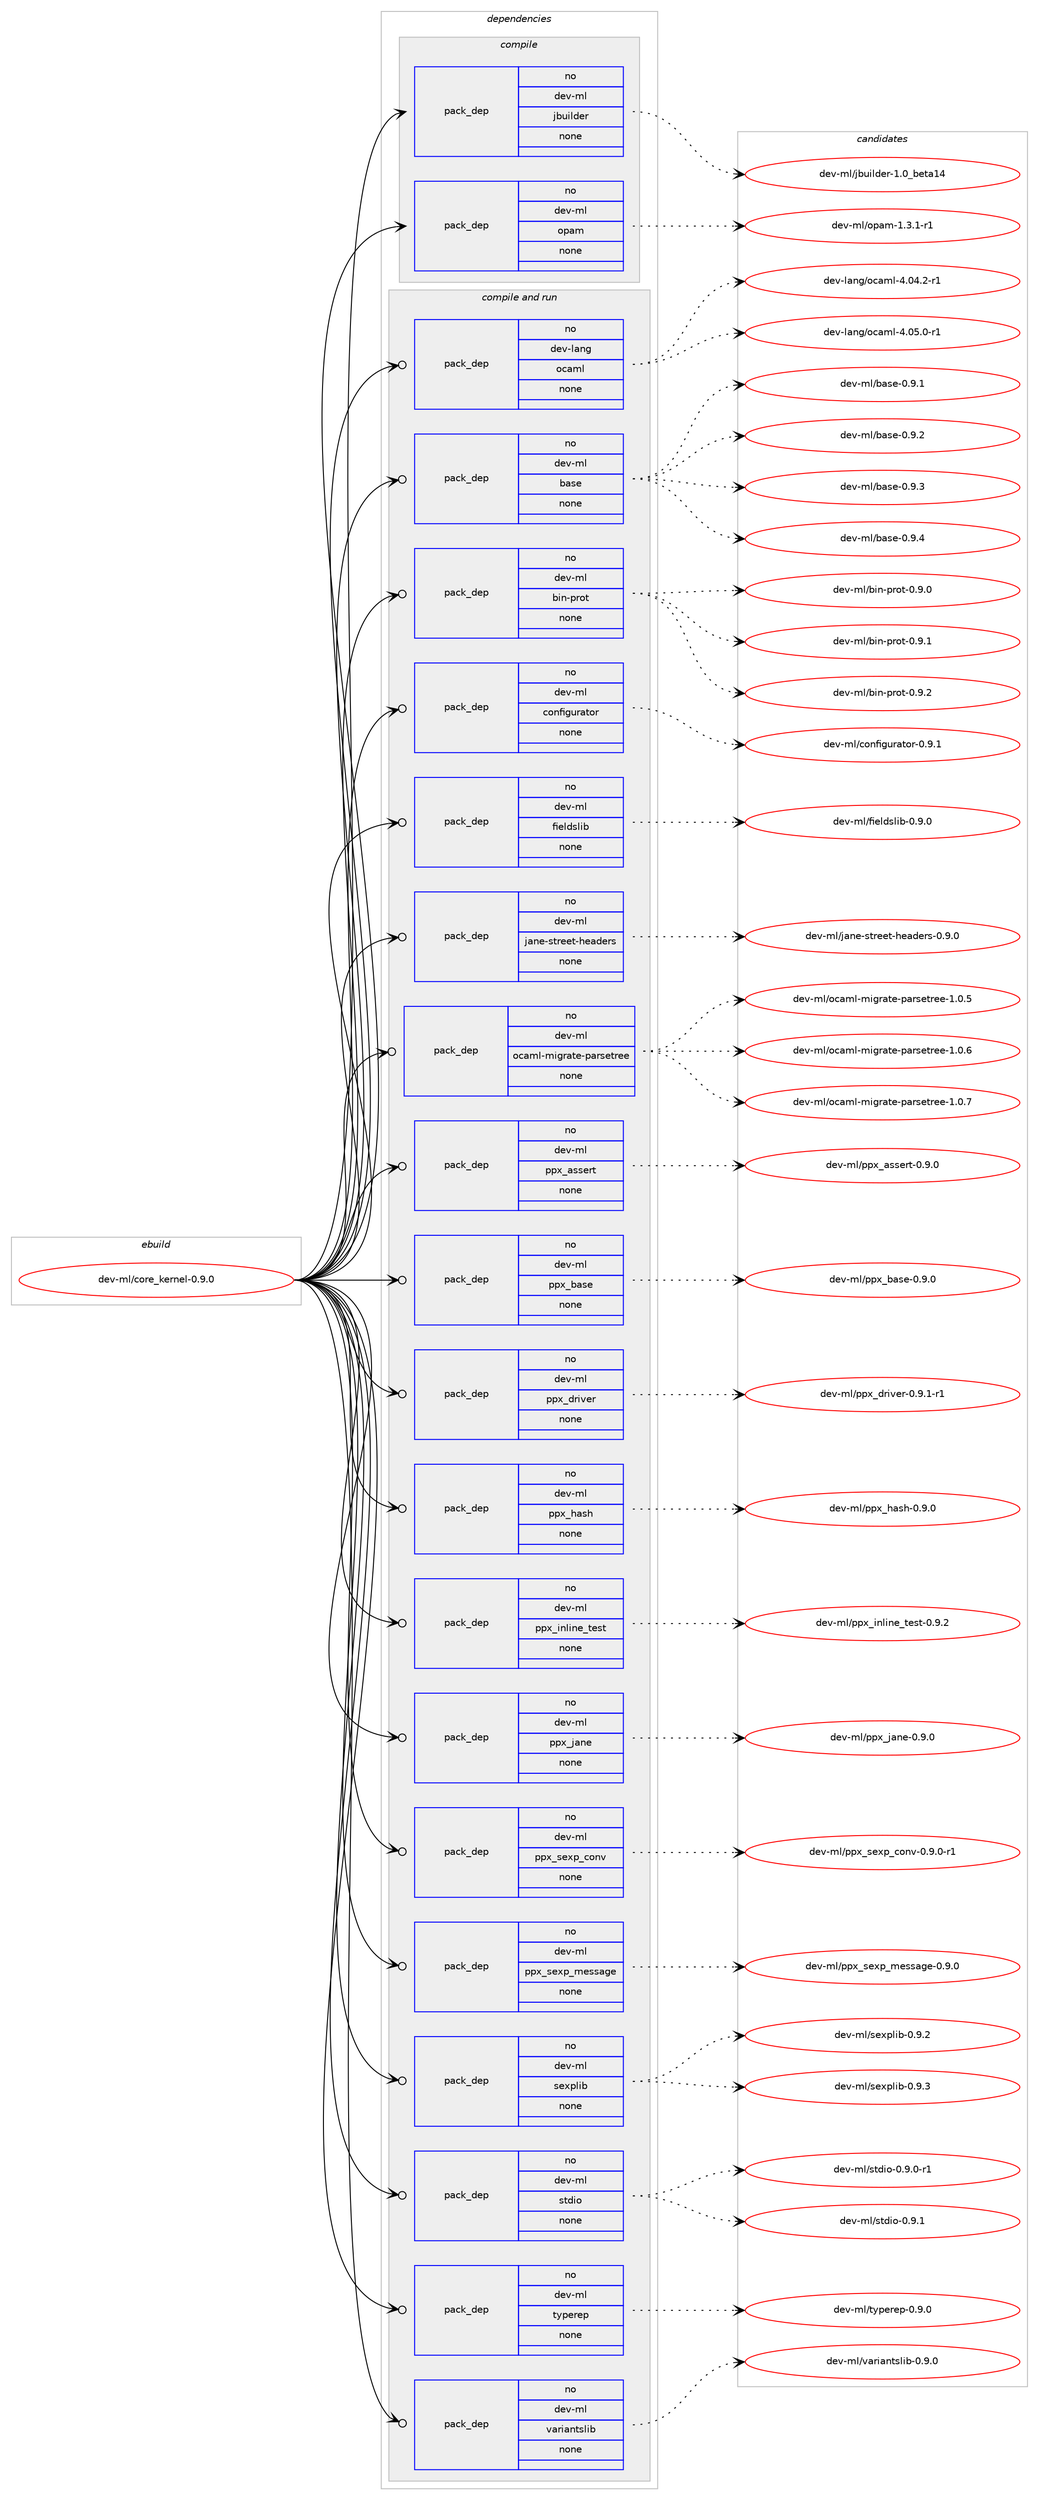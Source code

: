 digraph prolog {

# *************
# Graph options
# *************

newrank=true;
concentrate=true;
compound=true;
graph [rankdir=LR,fontname=Helvetica,fontsize=10,ranksep=1.5];#, ranksep=2.5, nodesep=0.2];
edge  [arrowhead=vee];
node  [fontname=Helvetica,fontsize=10];

# **********
# The ebuild
# **********

subgraph cluster_leftcol {
color=gray;
rank=same;
label=<<i>ebuild</i>>;
id [label="dev-ml/core_kernel-0.9.0", color=red, width=4, href="../dev-ml/core_kernel-0.9.0.svg"];
}

# ****************
# The dependencies
# ****************

subgraph cluster_midcol {
color=gray;
label=<<i>dependencies</i>>;
subgraph cluster_compile {
fillcolor="#eeeeee";
style=filled;
label=<<i>compile</i>>;
subgraph pack983891 {
dependency1374380 [label=<<TABLE BORDER="0" CELLBORDER="1" CELLSPACING="0" CELLPADDING="4" WIDTH="220"><TR><TD ROWSPAN="6" CELLPADDING="30">pack_dep</TD></TR><TR><TD WIDTH="110">no</TD></TR><TR><TD>dev-ml</TD></TR><TR><TD>jbuilder</TD></TR><TR><TD>none</TD></TR><TR><TD></TD></TR></TABLE>>, shape=none, color=blue];
}
id:e -> dependency1374380:w [weight=20,style="solid",arrowhead="vee"];
subgraph pack983892 {
dependency1374381 [label=<<TABLE BORDER="0" CELLBORDER="1" CELLSPACING="0" CELLPADDING="4" WIDTH="220"><TR><TD ROWSPAN="6" CELLPADDING="30">pack_dep</TD></TR><TR><TD WIDTH="110">no</TD></TR><TR><TD>dev-ml</TD></TR><TR><TD>opam</TD></TR><TR><TD>none</TD></TR><TR><TD></TD></TR></TABLE>>, shape=none, color=blue];
}
id:e -> dependency1374381:w [weight=20,style="solid",arrowhead="vee"];
}
subgraph cluster_compileandrun {
fillcolor="#eeeeee";
style=filled;
label=<<i>compile and run</i>>;
subgraph pack983893 {
dependency1374382 [label=<<TABLE BORDER="0" CELLBORDER="1" CELLSPACING="0" CELLPADDING="4" WIDTH="220"><TR><TD ROWSPAN="6" CELLPADDING="30">pack_dep</TD></TR><TR><TD WIDTH="110">no</TD></TR><TR><TD>dev-lang</TD></TR><TR><TD>ocaml</TD></TR><TR><TD>none</TD></TR><TR><TD></TD></TR></TABLE>>, shape=none, color=blue];
}
id:e -> dependency1374382:w [weight=20,style="solid",arrowhead="odotvee"];
subgraph pack983894 {
dependency1374383 [label=<<TABLE BORDER="0" CELLBORDER="1" CELLSPACING="0" CELLPADDING="4" WIDTH="220"><TR><TD ROWSPAN="6" CELLPADDING="30">pack_dep</TD></TR><TR><TD WIDTH="110">no</TD></TR><TR><TD>dev-ml</TD></TR><TR><TD>base</TD></TR><TR><TD>none</TD></TR><TR><TD></TD></TR></TABLE>>, shape=none, color=blue];
}
id:e -> dependency1374383:w [weight=20,style="solid",arrowhead="odotvee"];
subgraph pack983895 {
dependency1374384 [label=<<TABLE BORDER="0" CELLBORDER="1" CELLSPACING="0" CELLPADDING="4" WIDTH="220"><TR><TD ROWSPAN="6" CELLPADDING="30">pack_dep</TD></TR><TR><TD WIDTH="110">no</TD></TR><TR><TD>dev-ml</TD></TR><TR><TD>bin-prot</TD></TR><TR><TD>none</TD></TR><TR><TD></TD></TR></TABLE>>, shape=none, color=blue];
}
id:e -> dependency1374384:w [weight=20,style="solid",arrowhead="odotvee"];
subgraph pack983896 {
dependency1374385 [label=<<TABLE BORDER="0" CELLBORDER="1" CELLSPACING="0" CELLPADDING="4" WIDTH="220"><TR><TD ROWSPAN="6" CELLPADDING="30">pack_dep</TD></TR><TR><TD WIDTH="110">no</TD></TR><TR><TD>dev-ml</TD></TR><TR><TD>configurator</TD></TR><TR><TD>none</TD></TR><TR><TD></TD></TR></TABLE>>, shape=none, color=blue];
}
id:e -> dependency1374385:w [weight=20,style="solid",arrowhead="odotvee"];
subgraph pack983897 {
dependency1374386 [label=<<TABLE BORDER="0" CELLBORDER="1" CELLSPACING="0" CELLPADDING="4" WIDTH="220"><TR><TD ROWSPAN="6" CELLPADDING="30">pack_dep</TD></TR><TR><TD WIDTH="110">no</TD></TR><TR><TD>dev-ml</TD></TR><TR><TD>fieldslib</TD></TR><TR><TD>none</TD></TR><TR><TD></TD></TR></TABLE>>, shape=none, color=blue];
}
id:e -> dependency1374386:w [weight=20,style="solid",arrowhead="odotvee"];
subgraph pack983898 {
dependency1374387 [label=<<TABLE BORDER="0" CELLBORDER="1" CELLSPACING="0" CELLPADDING="4" WIDTH="220"><TR><TD ROWSPAN="6" CELLPADDING="30">pack_dep</TD></TR><TR><TD WIDTH="110">no</TD></TR><TR><TD>dev-ml</TD></TR><TR><TD>jane-street-headers</TD></TR><TR><TD>none</TD></TR><TR><TD></TD></TR></TABLE>>, shape=none, color=blue];
}
id:e -> dependency1374387:w [weight=20,style="solid",arrowhead="odotvee"];
subgraph pack983899 {
dependency1374388 [label=<<TABLE BORDER="0" CELLBORDER="1" CELLSPACING="0" CELLPADDING="4" WIDTH="220"><TR><TD ROWSPAN="6" CELLPADDING="30">pack_dep</TD></TR><TR><TD WIDTH="110">no</TD></TR><TR><TD>dev-ml</TD></TR><TR><TD>ocaml-migrate-parsetree</TD></TR><TR><TD>none</TD></TR><TR><TD></TD></TR></TABLE>>, shape=none, color=blue];
}
id:e -> dependency1374388:w [weight=20,style="solid",arrowhead="odotvee"];
subgraph pack983900 {
dependency1374389 [label=<<TABLE BORDER="0" CELLBORDER="1" CELLSPACING="0" CELLPADDING="4" WIDTH="220"><TR><TD ROWSPAN="6" CELLPADDING="30">pack_dep</TD></TR><TR><TD WIDTH="110">no</TD></TR><TR><TD>dev-ml</TD></TR><TR><TD>ppx_assert</TD></TR><TR><TD>none</TD></TR><TR><TD></TD></TR></TABLE>>, shape=none, color=blue];
}
id:e -> dependency1374389:w [weight=20,style="solid",arrowhead="odotvee"];
subgraph pack983901 {
dependency1374390 [label=<<TABLE BORDER="0" CELLBORDER="1" CELLSPACING="0" CELLPADDING="4" WIDTH="220"><TR><TD ROWSPAN="6" CELLPADDING="30">pack_dep</TD></TR><TR><TD WIDTH="110">no</TD></TR><TR><TD>dev-ml</TD></TR><TR><TD>ppx_base</TD></TR><TR><TD>none</TD></TR><TR><TD></TD></TR></TABLE>>, shape=none, color=blue];
}
id:e -> dependency1374390:w [weight=20,style="solid",arrowhead="odotvee"];
subgraph pack983902 {
dependency1374391 [label=<<TABLE BORDER="0" CELLBORDER="1" CELLSPACING="0" CELLPADDING="4" WIDTH="220"><TR><TD ROWSPAN="6" CELLPADDING="30">pack_dep</TD></TR><TR><TD WIDTH="110">no</TD></TR><TR><TD>dev-ml</TD></TR><TR><TD>ppx_driver</TD></TR><TR><TD>none</TD></TR><TR><TD></TD></TR></TABLE>>, shape=none, color=blue];
}
id:e -> dependency1374391:w [weight=20,style="solid",arrowhead="odotvee"];
subgraph pack983903 {
dependency1374392 [label=<<TABLE BORDER="0" CELLBORDER="1" CELLSPACING="0" CELLPADDING="4" WIDTH="220"><TR><TD ROWSPAN="6" CELLPADDING="30">pack_dep</TD></TR><TR><TD WIDTH="110">no</TD></TR><TR><TD>dev-ml</TD></TR><TR><TD>ppx_hash</TD></TR><TR><TD>none</TD></TR><TR><TD></TD></TR></TABLE>>, shape=none, color=blue];
}
id:e -> dependency1374392:w [weight=20,style="solid",arrowhead="odotvee"];
subgraph pack983904 {
dependency1374393 [label=<<TABLE BORDER="0" CELLBORDER="1" CELLSPACING="0" CELLPADDING="4" WIDTH="220"><TR><TD ROWSPAN="6" CELLPADDING="30">pack_dep</TD></TR><TR><TD WIDTH="110">no</TD></TR><TR><TD>dev-ml</TD></TR><TR><TD>ppx_inline_test</TD></TR><TR><TD>none</TD></TR><TR><TD></TD></TR></TABLE>>, shape=none, color=blue];
}
id:e -> dependency1374393:w [weight=20,style="solid",arrowhead="odotvee"];
subgraph pack983905 {
dependency1374394 [label=<<TABLE BORDER="0" CELLBORDER="1" CELLSPACING="0" CELLPADDING="4" WIDTH="220"><TR><TD ROWSPAN="6" CELLPADDING="30">pack_dep</TD></TR><TR><TD WIDTH="110">no</TD></TR><TR><TD>dev-ml</TD></TR><TR><TD>ppx_jane</TD></TR><TR><TD>none</TD></TR><TR><TD></TD></TR></TABLE>>, shape=none, color=blue];
}
id:e -> dependency1374394:w [weight=20,style="solid",arrowhead="odotvee"];
subgraph pack983906 {
dependency1374395 [label=<<TABLE BORDER="0" CELLBORDER="1" CELLSPACING="0" CELLPADDING="4" WIDTH="220"><TR><TD ROWSPAN="6" CELLPADDING="30">pack_dep</TD></TR><TR><TD WIDTH="110">no</TD></TR><TR><TD>dev-ml</TD></TR><TR><TD>ppx_sexp_conv</TD></TR><TR><TD>none</TD></TR><TR><TD></TD></TR></TABLE>>, shape=none, color=blue];
}
id:e -> dependency1374395:w [weight=20,style="solid",arrowhead="odotvee"];
subgraph pack983907 {
dependency1374396 [label=<<TABLE BORDER="0" CELLBORDER="1" CELLSPACING="0" CELLPADDING="4" WIDTH="220"><TR><TD ROWSPAN="6" CELLPADDING="30">pack_dep</TD></TR><TR><TD WIDTH="110">no</TD></TR><TR><TD>dev-ml</TD></TR><TR><TD>ppx_sexp_message</TD></TR><TR><TD>none</TD></TR><TR><TD></TD></TR></TABLE>>, shape=none, color=blue];
}
id:e -> dependency1374396:w [weight=20,style="solid",arrowhead="odotvee"];
subgraph pack983908 {
dependency1374397 [label=<<TABLE BORDER="0" CELLBORDER="1" CELLSPACING="0" CELLPADDING="4" WIDTH="220"><TR><TD ROWSPAN="6" CELLPADDING="30">pack_dep</TD></TR><TR><TD WIDTH="110">no</TD></TR><TR><TD>dev-ml</TD></TR><TR><TD>sexplib</TD></TR><TR><TD>none</TD></TR><TR><TD></TD></TR></TABLE>>, shape=none, color=blue];
}
id:e -> dependency1374397:w [weight=20,style="solid",arrowhead="odotvee"];
subgraph pack983909 {
dependency1374398 [label=<<TABLE BORDER="0" CELLBORDER="1" CELLSPACING="0" CELLPADDING="4" WIDTH="220"><TR><TD ROWSPAN="6" CELLPADDING="30">pack_dep</TD></TR><TR><TD WIDTH="110">no</TD></TR><TR><TD>dev-ml</TD></TR><TR><TD>stdio</TD></TR><TR><TD>none</TD></TR><TR><TD></TD></TR></TABLE>>, shape=none, color=blue];
}
id:e -> dependency1374398:w [weight=20,style="solid",arrowhead="odotvee"];
subgraph pack983910 {
dependency1374399 [label=<<TABLE BORDER="0" CELLBORDER="1" CELLSPACING="0" CELLPADDING="4" WIDTH="220"><TR><TD ROWSPAN="6" CELLPADDING="30">pack_dep</TD></TR><TR><TD WIDTH="110">no</TD></TR><TR><TD>dev-ml</TD></TR><TR><TD>typerep</TD></TR><TR><TD>none</TD></TR><TR><TD></TD></TR></TABLE>>, shape=none, color=blue];
}
id:e -> dependency1374399:w [weight=20,style="solid",arrowhead="odotvee"];
subgraph pack983911 {
dependency1374400 [label=<<TABLE BORDER="0" CELLBORDER="1" CELLSPACING="0" CELLPADDING="4" WIDTH="220"><TR><TD ROWSPAN="6" CELLPADDING="30">pack_dep</TD></TR><TR><TD WIDTH="110">no</TD></TR><TR><TD>dev-ml</TD></TR><TR><TD>variantslib</TD></TR><TR><TD>none</TD></TR><TR><TD></TD></TR></TABLE>>, shape=none, color=blue];
}
id:e -> dependency1374400:w [weight=20,style="solid",arrowhead="odotvee"];
}
subgraph cluster_run {
fillcolor="#eeeeee";
style=filled;
label=<<i>run</i>>;
}
}

# **************
# The candidates
# **************

subgraph cluster_choices {
rank=same;
color=gray;
label=<<i>candidates</i>>;

subgraph choice983891 {
color=black;
nodesep=1;
choice100101118451091084710698117105108100101114454946489598101116974952 [label="dev-ml/jbuilder-1.0_beta14", color=red, width=4,href="../dev-ml/jbuilder-1.0_beta14.svg"];
dependency1374380:e -> choice100101118451091084710698117105108100101114454946489598101116974952:w [style=dotted,weight="100"];
}
subgraph choice983892 {
color=black;
nodesep=1;
choice1001011184510910847111112971094549465146494511449 [label="dev-ml/opam-1.3.1-r1", color=red, width=4,href="../dev-ml/opam-1.3.1-r1.svg"];
dependency1374381:e -> choice1001011184510910847111112971094549465146494511449:w [style=dotted,weight="100"];
}
subgraph choice983893 {
color=black;
nodesep=1;
choice1001011184510897110103471119997109108455246485246504511449 [label="dev-lang/ocaml-4.04.2-r1", color=red, width=4,href="../dev-lang/ocaml-4.04.2-r1.svg"];
choice1001011184510897110103471119997109108455246485346484511449 [label="dev-lang/ocaml-4.05.0-r1", color=red, width=4,href="../dev-lang/ocaml-4.05.0-r1.svg"];
dependency1374382:e -> choice1001011184510897110103471119997109108455246485246504511449:w [style=dotted,weight="100"];
dependency1374382:e -> choice1001011184510897110103471119997109108455246485346484511449:w [style=dotted,weight="100"];
}
subgraph choice983894 {
color=black;
nodesep=1;
choice10010111845109108479897115101454846574649 [label="dev-ml/base-0.9.1", color=red, width=4,href="../dev-ml/base-0.9.1.svg"];
choice10010111845109108479897115101454846574650 [label="dev-ml/base-0.9.2", color=red, width=4,href="../dev-ml/base-0.9.2.svg"];
choice10010111845109108479897115101454846574651 [label="dev-ml/base-0.9.3", color=red, width=4,href="../dev-ml/base-0.9.3.svg"];
choice10010111845109108479897115101454846574652 [label="dev-ml/base-0.9.4", color=red, width=4,href="../dev-ml/base-0.9.4.svg"];
dependency1374383:e -> choice10010111845109108479897115101454846574649:w [style=dotted,weight="100"];
dependency1374383:e -> choice10010111845109108479897115101454846574650:w [style=dotted,weight="100"];
dependency1374383:e -> choice10010111845109108479897115101454846574651:w [style=dotted,weight="100"];
dependency1374383:e -> choice10010111845109108479897115101454846574652:w [style=dotted,weight="100"];
}
subgraph choice983895 {
color=black;
nodesep=1;
choice10010111845109108479810511045112114111116454846574648 [label="dev-ml/bin-prot-0.9.0", color=red, width=4,href="../dev-ml/bin-prot-0.9.0.svg"];
choice10010111845109108479810511045112114111116454846574649 [label="dev-ml/bin-prot-0.9.1", color=red, width=4,href="../dev-ml/bin-prot-0.9.1.svg"];
choice10010111845109108479810511045112114111116454846574650 [label="dev-ml/bin-prot-0.9.2", color=red, width=4,href="../dev-ml/bin-prot-0.9.2.svg"];
dependency1374384:e -> choice10010111845109108479810511045112114111116454846574648:w [style=dotted,weight="100"];
dependency1374384:e -> choice10010111845109108479810511045112114111116454846574649:w [style=dotted,weight="100"];
dependency1374384:e -> choice10010111845109108479810511045112114111116454846574650:w [style=dotted,weight="100"];
}
subgraph choice983896 {
color=black;
nodesep=1;
choice10010111845109108479911111010210510311711497116111114454846574649 [label="dev-ml/configurator-0.9.1", color=red, width=4,href="../dev-ml/configurator-0.9.1.svg"];
dependency1374385:e -> choice10010111845109108479911111010210510311711497116111114454846574649:w [style=dotted,weight="100"];
}
subgraph choice983897 {
color=black;
nodesep=1;
choice100101118451091084710210510110810011510810598454846574648 [label="dev-ml/fieldslib-0.9.0", color=red, width=4,href="../dev-ml/fieldslib-0.9.0.svg"];
dependency1374386:e -> choice100101118451091084710210510110810011510810598454846574648:w [style=dotted,weight="100"];
}
subgraph choice983898 {
color=black;
nodesep=1;
choice100101118451091084710697110101451151161141011011164510410197100101114115454846574648 [label="dev-ml/jane-street-headers-0.9.0", color=red, width=4,href="../dev-ml/jane-street-headers-0.9.0.svg"];
dependency1374387:e -> choice100101118451091084710697110101451151161141011011164510410197100101114115454846574648:w [style=dotted,weight="100"];
}
subgraph choice983899 {
color=black;
nodesep=1;
choice1001011184510910847111999710910845109105103114971161014511297114115101116114101101454946484653 [label="dev-ml/ocaml-migrate-parsetree-1.0.5", color=red, width=4,href="../dev-ml/ocaml-migrate-parsetree-1.0.5.svg"];
choice1001011184510910847111999710910845109105103114971161014511297114115101116114101101454946484654 [label="dev-ml/ocaml-migrate-parsetree-1.0.6", color=red, width=4,href="../dev-ml/ocaml-migrate-parsetree-1.0.6.svg"];
choice1001011184510910847111999710910845109105103114971161014511297114115101116114101101454946484655 [label="dev-ml/ocaml-migrate-parsetree-1.0.7", color=red, width=4,href="../dev-ml/ocaml-migrate-parsetree-1.0.7.svg"];
dependency1374388:e -> choice1001011184510910847111999710910845109105103114971161014511297114115101116114101101454946484653:w [style=dotted,weight="100"];
dependency1374388:e -> choice1001011184510910847111999710910845109105103114971161014511297114115101116114101101454946484654:w [style=dotted,weight="100"];
dependency1374388:e -> choice1001011184510910847111999710910845109105103114971161014511297114115101116114101101454946484655:w [style=dotted,weight="100"];
}
subgraph choice983900 {
color=black;
nodesep=1;
choice10010111845109108471121121209597115115101114116454846574648 [label="dev-ml/ppx_assert-0.9.0", color=red, width=4,href="../dev-ml/ppx_assert-0.9.0.svg"];
dependency1374389:e -> choice10010111845109108471121121209597115115101114116454846574648:w [style=dotted,weight="100"];
}
subgraph choice983901 {
color=black;
nodesep=1;
choice1001011184510910847112112120959897115101454846574648 [label="dev-ml/ppx_base-0.9.0", color=red, width=4,href="../dev-ml/ppx_base-0.9.0.svg"];
dependency1374390:e -> choice1001011184510910847112112120959897115101454846574648:w [style=dotted,weight="100"];
}
subgraph choice983902 {
color=black;
nodesep=1;
choice1001011184510910847112112120951001141051181011144548465746494511449 [label="dev-ml/ppx_driver-0.9.1-r1", color=red, width=4,href="../dev-ml/ppx_driver-0.9.1-r1.svg"];
dependency1374391:e -> choice1001011184510910847112112120951001141051181011144548465746494511449:w [style=dotted,weight="100"];
}
subgraph choice983903 {
color=black;
nodesep=1;
choice10010111845109108471121121209510497115104454846574648 [label="dev-ml/ppx_hash-0.9.0", color=red, width=4,href="../dev-ml/ppx_hash-0.9.0.svg"];
dependency1374392:e -> choice10010111845109108471121121209510497115104454846574648:w [style=dotted,weight="100"];
}
subgraph choice983904 {
color=black;
nodesep=1;
choice10010111845109108471121121209510511010810511010195116101115116454846574650 [label="dev-ml/ppx_inline_test-0.9.2", color=red, width=4,href="../dev-ml/ppx_inline_test-0.9.2.svg"];
dependency1374393:e -> choice10010111845109108471121121209510511010810511010195116101115116454846574650:w [style=dotted,weight="100"];
}
subgraph choice983905 {
color=black;
nodesep=1;
choice10010111845109108471121121209510697110101454846574648 [label="dev-ml/ppx_jane-0.9.0", color=red, width=4,href="../dev-ml/ppx_jane-0.9.0.svg"];
dependency1374394:e -> choice10010111845109108471121121209510697110101454846574648:w [style=dotted,weight="100"];
}
subgraph choice983906 {
color=black;
nodesep=1;
choice10010111845109108471121121209511510112011295991111101184548465746484511449 [label="dev-ml/ppx_sexp_conv-0.9.0-r1", color=red, width=4,href="../dev-ml/ppx_sexp_conv-0.9.0-r1.svg"];
dependency1374395:e -> choice10010111845109108471121121209511510112011295991111101184548465746484511449:w [style=dotted,weight="100"];
}
subgraph choice983907 {
color=black;
nodesep=1;
choice1001011184510910847112112120951151011201129510910111511597103101454846574648 [label="dev-ml/ppx_sexp_message-0.9.0", color=red, width=4,href="../dev-ml/ppx_sexp_message-0.9.0.svg"];
dependency1374396:e -> choice1001011184510910847112112120951151011201129510910111511597103101454846574648:w [style=dotted,weight="100"];
}
subgraph choice983908 {
color=black;
nodesep=1;
choice100101118451091084711510112011210810598454846574650 [label="dev-ml/sexplib-0.9.2", color=red, width=4,href="../dev-ml/sexplib-0.9.2.svg"];
choice100101118451091084711510112011210810598454846574651 [label="dev-ml/sexplib-0.9.3", color=red, width=4,href="../dev-ml/sexplib-0.9.3.svg"];
dependency1374397:e -> choice100101118451091084711510112011210810598454846574650:w [style=dotted,weight="100"];
dependency1374397:e -> choice100101118451091084711510112011210810598454846574651:w [style=dotted,weight="100"];
}
subgraph choice983909 {
color=black;
nodesep=1;
choice10010111845109108471151161001051114548465746484511449 [label="dev-ml/stdio-0.9.0-r1", color=red, width=4,href="../dev-ml/stdio-0.9.0-r1.svg"];
choice1001011184510910847115116100105111454846574649 [label="dev-ml/stdio-0.9.1", color=red, width=4,href="../dev-ml/stdio-0.9.1.svg"];
dependency1374398:e -> choice10010111845109108471151161001051114548465746484511449:w [style=dotted,weight="100"];
dependency1374398:e -> choice1001011184510910847115116100105111454846574649:w [style=dotted,weight="100"];
}
subgraph choice983910 {
color=black;
nodesep=1;
choice1001011184510910847116121112101114101112454846574648 [label="dev-ml/typerep-0.9.0", color=red, width=4,href="../dev-ml/typerep-0.9.0.svg"];
dependency1374399:e -> choice1001011184510910847116121112101114101112454846574648:w [style=dotted,weight="100"];
}
subgraph choice983911 {
color=black;
nodesep=1;
choice1001011184510910847118971141059711011611510810598454846574648 [label="dev-ml/variantslib-0.9.0", color=red, width=4,href="../dev-ml/variantslib-0.9.0.svg"];
dependency1374400:e -> choice1001011184510910847118971141059711011611510810598454846574648:w [style=dotted,weight="100"];
}
}

}
